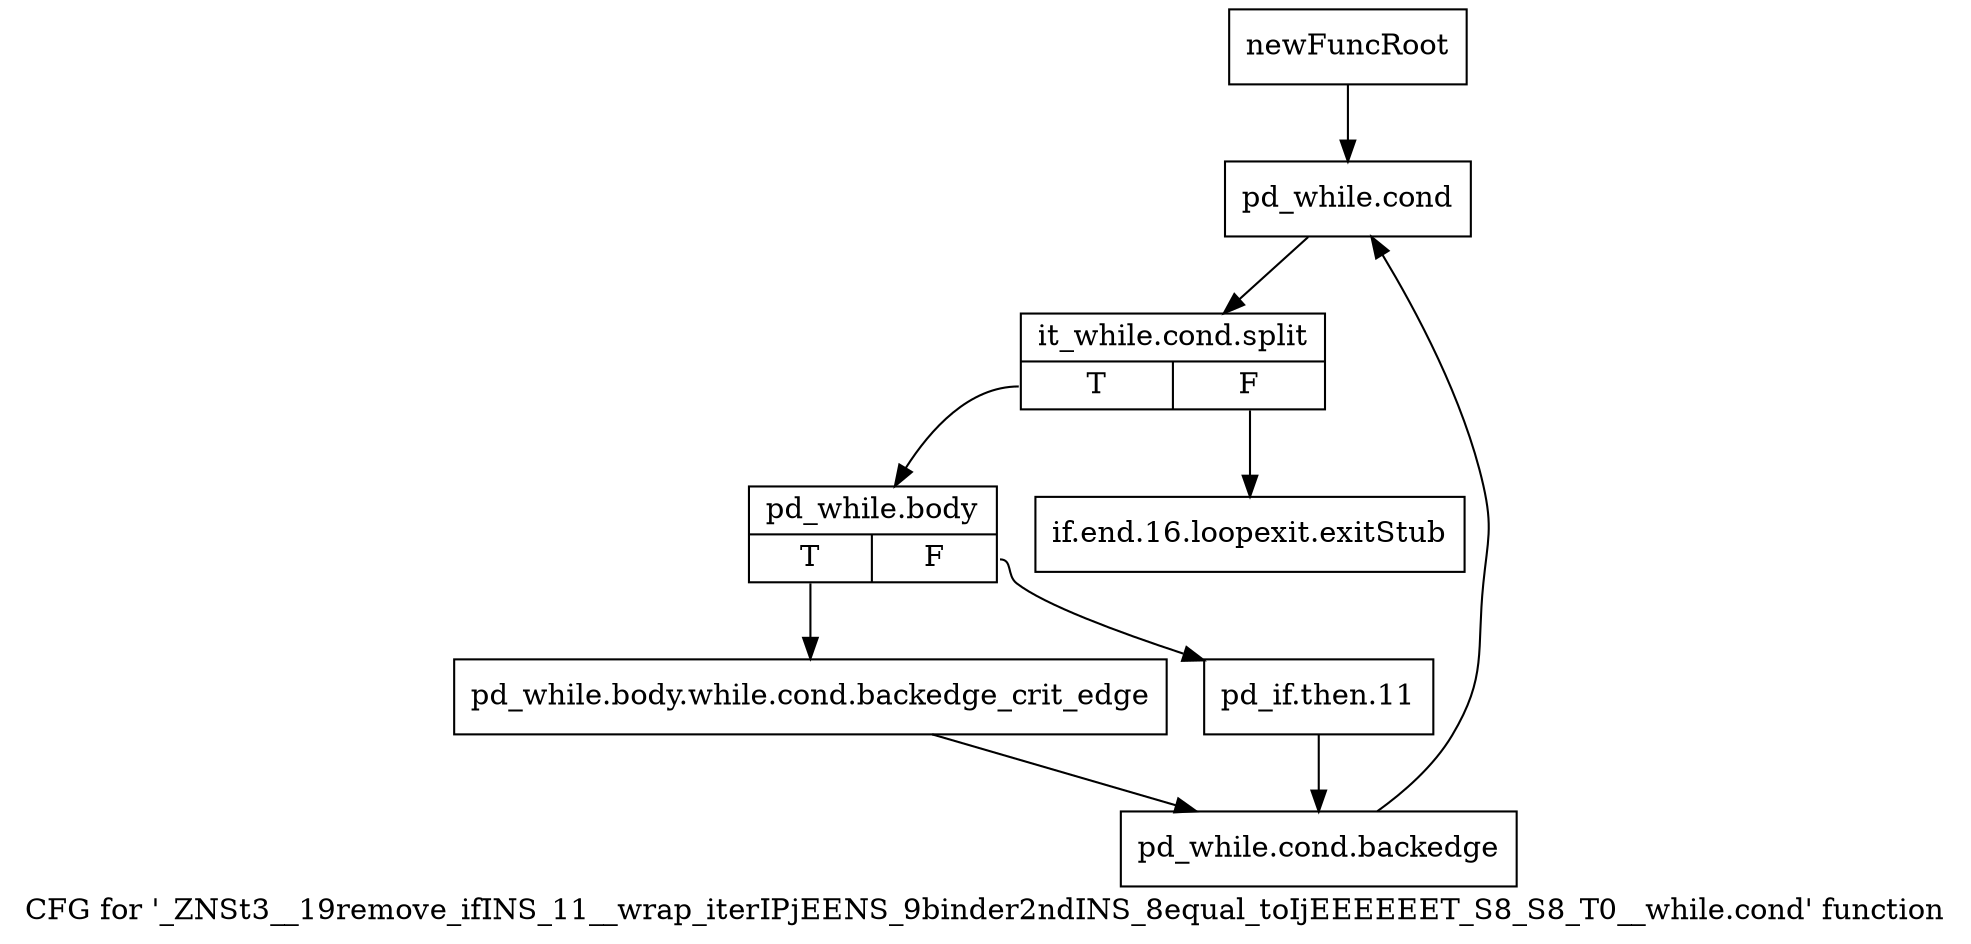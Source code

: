 digraph "CFG for '_ZNSt3__19remove_ifINS_11__wrap_iterIPjEENS_9binder2ndINS_8equal_toIjEEEEEET_S8_S8_T0__while.cond' function" {
	label="CFG for '_ZNSt3__19remove_ifINS_11__wrap_iterIPjEENS_9binder2ndINS_8equal_toIjEEEEEET_S8_S8_T0__while.cond' function";

	Node0x8f69680 [shape=record,label="{newFuncRoot}"];
	Node0x8f69680 -> Node0x8f69720;
	Node0x8f696d0 [shape=record,label="{if.end.16.loopexit.exitStub}"];
	Node0x8f69720 [shape=record,label="{pd_while.cond}"];
	Node0x8f69720 -> Node0xc5d2d60;
	Node0xc5d2d60 [shape=record,label="{it_while.cond.split|{<s0>T|<s1>F}}"];
	Node0xc5d2d60:s0 -> Node0x8f69770;
	Node0xc5d2d60:s1 -> Node0x8f696d0;
	Node0x8f69770 [shape=record,label="{pd_while.body|{<s0>T|<s1>F}}"];
	Node0x8f69770:s0 -> Node0x8f69810;
	Node0x8f69770:s1 -> Node0x8f697c0;
	Node0x8f697c0 [shape=record,label="{pd_if.then.11}"];
	Node0x8f697c0 -> Node0x8f69860;
	Node0x8f69810 [shape=record,label="{pd_while.body.while.cond.backedge_crit_edge}"];
	Node0x8f69810 -> Node0x8f69860;
	Node0x8f69860 [shape=record,label="{pd_while.cond.backedge}"];
	Node0x8f69860 -> Node0x8f69720;
}
